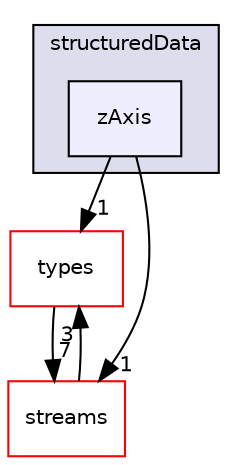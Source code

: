 digraph "src/phasicFlow/structuredData/zAxis" {
  compound=true
  node [ fontsize="10", fontname="Helvetica"];
  edge [ labelfontsize="10", labelfontname="Helvetica"];
  subgraph clusterdir_0b265ec0eb5bc5fbad75b6fd7b5b024b {
    graph [ bgcolor="#ddddee", pencolor="black", label="structuredData" fontname="Helvetica", fontsize="10", URL="dir_0b265ec0eb5bc5fbad75b6fd7b5b024b.html"]
  dir_a7485caccf47707677427fe13cd0d568 [shape=box, label="zAxis", style="filled", fillcolor="#eeeeff", pencolor="black", URL="dir_a7485caccf47707677427fe13cd0d568.html"];
  }
  dir_e8baec020e471dff3bc06b812491e6c5 [shape=box label="types" fillcolor="white" style="filled" color="red" URL="dir_e8baec020e471dff3bc06b812491e6c5.html"];
  dir_b13948a90891cb8a59f39ab8c50a8102 [shape=box label="streams" fillcolor="white" style="filled" color="red" URL="dir_b13948a90891cb8a59f39ab8c50a8102.html"];
  dir_a7485caccf47707677427fe13cd0d568->dir_e8baec020e471dff3bc06b812491e6c5 [headlabel="1", labeldistance=1.5 headhref="dir_000172_000175.html"];
  dir_a7485caccf47707677427fe13cd0d568->dir_b13948a90891cb8a59f39ab8c50a8102 [headlabel="1", labeldistance=1.5 headhref="dir_000172_000131.html"];
  dir_e8baec020e471dff3bc06b812491e6c5->dir_b13948a90891cb8a59f39ab8c50a8102 [headlabel="7", labeldistance=1.5 headhref="dir_000175_000131.html"];
  dir_b13948a90891cb8a59f39ab8c50a8102->dir_e8baec020e471dff3bc06b812491e6c5 [headlabel="3", labeldistance=1.5 headhref="dir_000131_000175.html"];
}
